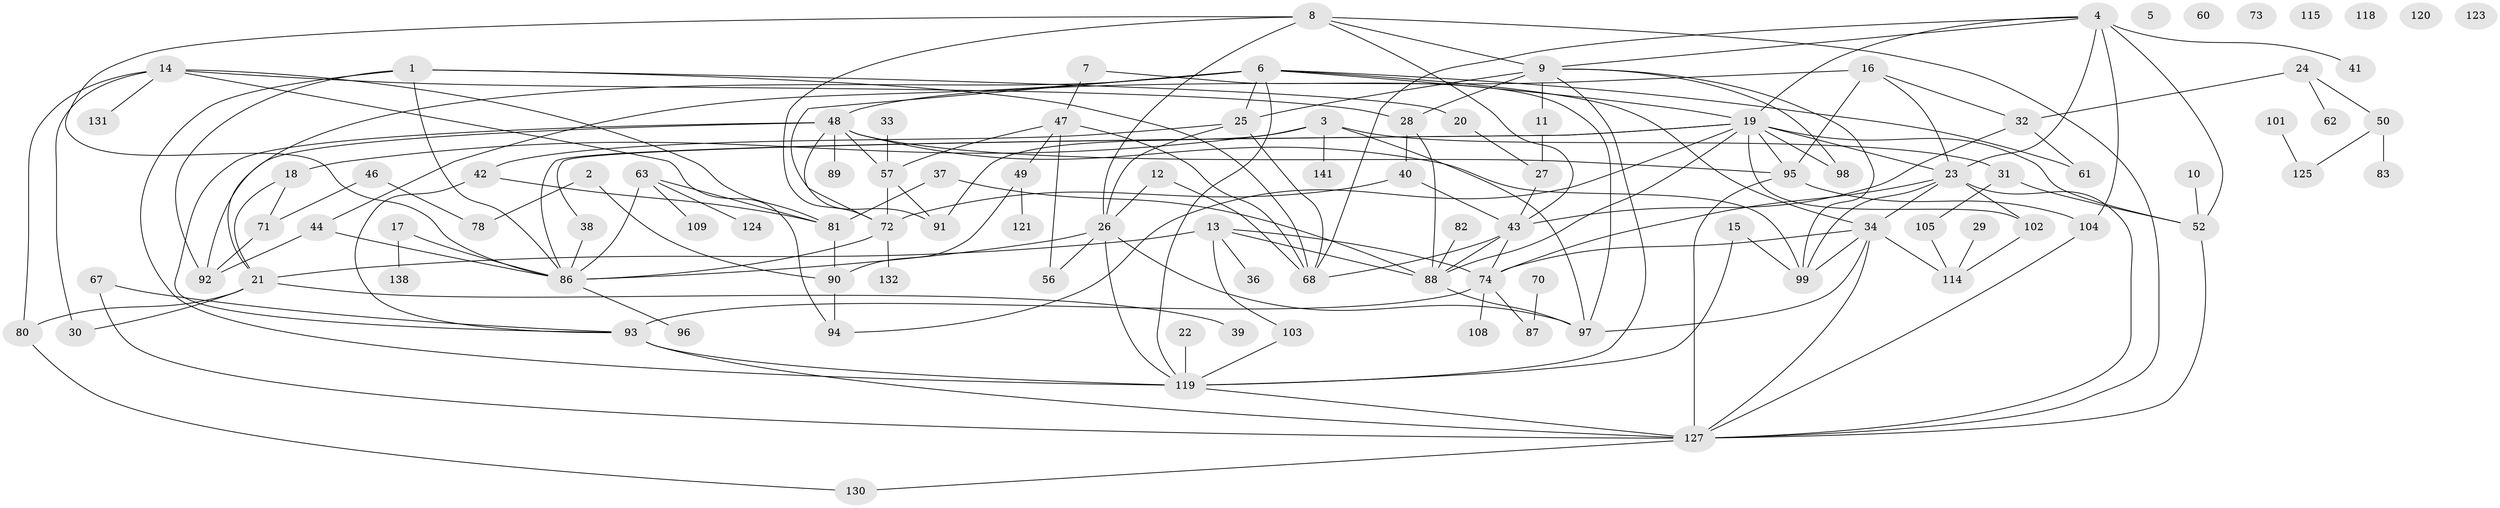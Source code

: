 // original degree distribution, {4: 0.17482517482517482, 2: 0.1958041958041958, 3: 0.1958041958041958, 1: 0.1888111888111888, 6: 0.08391608391608392, 7: 0.02097902097902098, 5: 0.08391608391608392, 0: 0.04195804195804196, 8: 0.013986013986013986}
// Generated by graph-tools (version 1.1) at 2025/41/03/06/25 10:41:24]
// undirected, 103 vertices, 171 edges
graph export_dot {
graph [start="1"]
  node [color=gray90,style=filled];
  1 [super="+59"];
  2 [super="+35"];
  3 [super="+51"];
  4 [super="+64"];
  5 [super="+140"];
  6 [super="+66"];
  7;
  8 [super="+69"];
  9 [super="+133"];
  10;
  11;
  12;
  13 [super="+110"];
  14 [super="+100"];
  15;
  16 [super="+54"];
  17;
  18;
  19 [super="+77"];
  20 [super="+45"];
  21;
  22;
  23 [super="+76"];
  24;
  25 [super="+53"];
  26 [super="+65"];
  27 [super="+84"];
  28 [super="+134"];
  29 [super="+128"];
  30;
  31 [super="+55"];
  32 [super="+111"];
  33;
  34 [super="+129"];
  36;
  37;
  38;
  39;
  40;
  41;
  42;
  43 [super="+116"];
  44;
  46;
  47 [super="+58"];
  48 [super="+75"];
  49 [super="+79"];
  50;
  52;
  56;
  57;
  60;
  61;
  62;
  63 [super="+117"];
  67;
  68 [super="+106"];
  70;
  71;
  72 [super="+85"];
  73;
  74 [super="+107"];
  78;
  80 [super="+139"];
  81 [super="+113"];
  82;
  83;
  86 [super="+126"];
  87;
  88 [super="+122"];
  89;
  90;
  91;
  92;
  93 [super="+142"];
  94;
  95 [super="+135"];
  96;
  97 [super="+112"];
  98;
  99;
  101;
  102;
  103;
  104;
  105;
  108;
  109;
  114;
  115;
  118;
  119 [super="+137"];
  120;
  121;
  123;
  124;
  125 [super="+136"];
  127 [super="+143"];
  130;
  131;
  132;
  138;
  141;
  1 -- 68;
  1 -- 92;
  1 -- 119;
  1 -- 20;
  1 -- 86;
  2 -- 78;
  2 -- 90;
  3 -- 31 [weight=2];
  3 -- 97;
  3 -- 18;
  3 -- 91;
  3 -- 141;
  4 -- 23;
  4 -- 104;
  4 -- 19;
  4 -- 52;
  4 -- 68;
  4 -- 9;
  4 -- 41;
  6 -- 21;
  6 -- 25;
  6 -- 34;
  6 -- 44;
  6 -- 119;
  6 -- 91;
  6 -- 19;
  6 -- 61;
  7 -- 47;
  7 -- 97;
  8 -- 26;
  8 -- 127;
  8 -- 86;
  8 -- 9;
  8 -- 43;
  8 -- 72;
  9 -- 11;
  9 -- 25 [weight=2];
  9 -- 99;
  9 -- 28;
  9 -- 98;
  9 -- 119;
  10 -- 52;
  11 -- 27;
  12 -- 68 [weight=2];
  12 -- 26;
  13 -- 36;
  13 -- 103;
  13 -- 88 [weight=2];
  13 -- 21;
  13 -- 74;
  14 -- 80;
  14 -- 94;
  14 -- 28;
  14 -- 81;
  14 -- 131;
  14 -- 30;
  15 -- 99;
  15 -- 119;
  16 -- 23;
  16 -- 32;
  16 -- 95;
  16 -- 48;
  17 -- 138;
  17 -- 86;
  18 -- 21;
  18 -- 71;
  19 -- 38;
  19 -- 52;
  19 -- 88;
  19 -- 98;
  19 -- 102;
  19 -- 23;
  19 -- 86;
  19 -- 94;
  19 -- 95;
  20 -- 27;
  21 -- 30;
  21 -- 39;
  21 -- 80;
  22 -- 119;
  23 -- 99;
  23 -- 102;
  23 -- 34;
  23 -- 127;
  23 -- 74;
  24 -- 32;
  24 -- 50;
  24 -- 62;
  25 -- 42;
  25 -- 26;
  25 -- 68;
  26 -- 119;
  26 -- 97;
  26 -- 86;
  26 -- 56;
  27 -- 43;
  28 -- 40;
  28 -- 88;
  29 -- 114;
  31 -- 52;
  31 -- 105;
  32 -- 43;
  32 -- 61;
  33 -- 57;
  34 -- 74;
  34 -- 99;
  34 -- 114;
  34 -- 127;
  34 -- 97;
  37 -- 81;
  37 -- 88;
  38 -- 86;
  40 -- 43;
  40 -- 72;
  42 -- 93;
  42 -- 81;
  43 -- 68;
  43 -- 74;
  43 -- 88;
  44 -- 86;
  44 -- 92;
  46 -- 71;
  46 -- 78;
  47 -- 56;
  47 -- 68;
  47 -- 57;
  47 -- 49;
  48 -- 57;
  48 -- 72 [weight=2];
  48 -- 99;
  48 -- 93;
  48 -- 89;
  48 -- 92;
  48 -- 95 [weight=2];
  49 -- 90;
  49 -- 121;
  50 -- 83;
  50 -- 125;
  52 -- 127;
  57 -- 72;
  57 -- 91;
  63 -- 81;
  63 -- 109;
  63 -- 124;
  63 -- 86;
  67 -- 127;
  67 -- 93;
  70 -- 87;
  71 -- 92;
  72 -- 132;
  72 -- 86;
  74 -- 93;
  74 -- 108;
  74 -- 87;
  80 -- 130;
  81 -- 90;
  82 -- 88;
  86 -- 96;
  88 -- 97;
  90 -- 94;
  93 -- 127 [weight=2];
  93 -- 119;
  95 -- 104;
  95 -- 127;
  101 -- 125;
  102 -- 114;
  103 -- 119;
  104 -- 127;
  105 -- 114;
  119 -- 127;
  127 -- 130;
}
